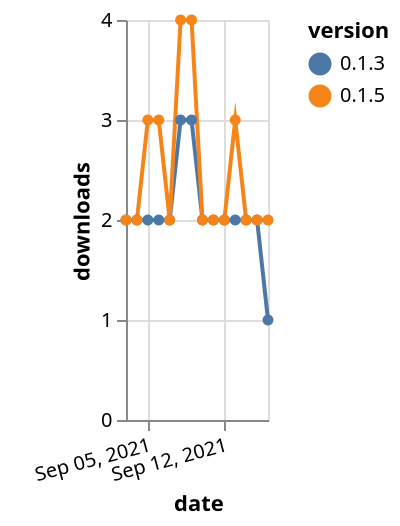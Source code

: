 {"$schema": "https://vega.github.io/schema/vega-lite/v5.json", "description": "A simple bar chart with embedded data.", "data": {"values": [{"date": "2021-09-03", "total": 2384, "delta": 2, "version": "0.1.3"}, {"date": "2021-09-04", "total": 2386, "delta": 2, "version": "0.1.3"}, {"date": "2021-09-05", "total": 2388, "delta": 2, "version": "0.1.3"}, {"date": "2021-09-06", "total": 2390, "delta": 2, "version": "0.1.3"}, {"date": "2021-09-07", "total": 2392, "delta": 2, "version": "0.1.3"}, {"date": "2021-09-08", "total": 2395, "delta": 3, "version": "0.1.3"}, {"date": "2021-09-09", "total": 2398, "delta": 3, "version": "0.1.3"}, {"date": "2021-09-10", "total": 2400, "delta": 2, "version": "0.1.3"}, {"date": "2021-09-11", "total": 2402, "delta": 2, "version": "0.1.3"}, {"date": "2021-09-12", "total": 2404, "delta": 2, "version": "0.1.3"}, {"date": "2021-09-13", "total": 2406, "delta": 2, "version": "0.1.3"}, {"date": "2021-09-14", "total": 2408, "delta": 2, "version": "0.1.3"}, {"date": "2021-09-15", "total": 2410, "delta": 2, "version": "0.1.3"}, {"date": "2021-09-16", "total": 2411, "delta": 1, "version": "0.1.3"}, {"date": "2021-09-03", "total": 2494, "delta": 2, "version": "0.1.5"}, {"date": "2021-09-04", "total": 2496, "delta": 2, "version": "0.1.5"}, {"date": "2021-09-05", "total": 2499, "delta": 3, "version": "0.1.5"}, {"date": "2021-09-06", "total": 2502, "delta": 3, "version": "0.1.5"}, {"date": "2021-09-07", "total": 2504, "delta": 2, "version": "0.1.5"}, {"date": "2021-09-08", "total": 2508, "delta": 4, "version": "0.1.5"}, {"date": "2021-09-09", "total": 2512, "delta": 4, "version": "0.1.5"}, {"date": "2021-09-10", "total": 2514, "delta": 2, "version": "0.1.5"}, {"date": "2021-09-11", "total": 2516, "delta": 2, "version": "0.1.5"}, {"date": "2021-09-12", "total": 2518, "delta": 2, "version": "0.1.5"}, {"date": "2021-09-13", "total": 2521, "delta": 3, "version": "0.1.5"}, {"date": "2021-09-14", "total": 2523, "delta": 2, "version": "0.1.5"}, {"date": "2021-09-15", "total": 2525, "delta": 2, "version": "0.1.5"}, {"date": "2021-09-16", "total": 2527, "delta": 2, "version": "0.1.5"}]}, "width": "container", "mark": {"type": "line", "point": {"filled": true}}, "encoding": {"x": {"field": "date", "type": "temporal", "timeUnit": "yearmonthdate", "title": "date", "axis": {"labelAngle": -15}}, "y": {"field": "delta", "type": "quantitative", "title": "downloads"}, "color": {"field": "version", "type": "nominal"}, "tooltip": {"field": "delta"}}}